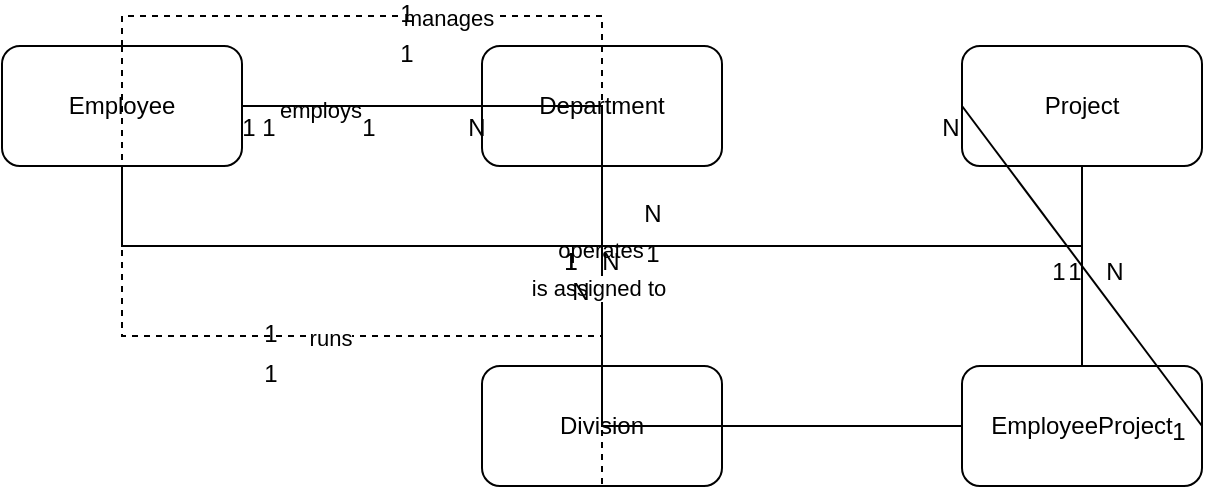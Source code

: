 <mxfile version="23.7.2" type="device">
  <diagram name="Page-1" id="some_unique_id">
    <mxGraphModel dx="1156" dy="703" grid="1" gridSize="10" guides="1" tooltips="1" connect="1" arrows="1" fold="1" page="1" pageScale="1" pageWidth="850" pageHeight="1100" math="0" shadow="0">
      <root>
        <mxCell id="0"/>
        <mxCell id="1" parent="0"/>
        <mxCell id="2" value="Employee" style="rounded=1;whiteSpace=wrap;html=1;" vertex="1" parent="1">
          <mxGeometry x="40" y="100" width="120" height="60" as="geometry"/>
        </mxCell>
        <mxCell id="3" value="Department" style="rounded=1;whiteSpace=wrap;html=1;" vertex="1" parent="1">
          <mxGeometry x="280" y="100" width="120" height="60" as="geometry"/>
        </mxCell>
        <mxCell id="4" value="Division" style="rounded=1;whiteSpace=wrap;html=1;" vertex="1" parent="1">
          <mxGeometry x="280" y="260" width="120" height="60" as="geometry"/>
        </mxCell>
        <mxCell id="5" value="Project" style="rounded=1;whiteSpace=wrap;html=1;" vertex="1" parent="1">
          <mxGeometry x="520" y="100" width="120" height="60" as="geometry"/>
        </mxCell>
        <mxCell id="6" value="EmployeeProject" style="rounded=1;whiteSpace=wrap;html=1;" vertex="1" parent="1">
          <mxGeometry x="520" y="260" width="120" height="60" as="geometry"/>
        </mxCell>
        <mxCell id="7" value="" style="endArrow=none;html=1;rounded=0;exitX=1;exitY=0.5;exitDx=0;exitDy=0;entryX=0;entryY=0.5;entryDx=0;entryDy=0;" edge="1" parent="1" source="2" target="3">
          <mxGeometry width="50" height="50" relative="1" as="geometry">
            <mxPoint x="210" y="130" as="sourcePoint"/>
            <mxPoint x="260" y="130" as="targetPoint"/>
          </mxGeometry>
        </mxCell>
        <mxCell id="8" value="employs" style="edgeLabel;html=1;align=center;verticalAlign=middle;resizable=0;points=[{x=200,y=130}];" vertex="1" connectable="0" parent="7">
          <mxGeometry x="-0.35" y="-2" relative="1" as="geometry"/>
        </mxCell>
        <mxCell id="9" value="1" style="text;html=1;align=center;verticalAlign=middle;resizable=0;points=[];" vertex="1" parent="7">
          <mxGeometry x="-0.95" y="-11" relative="1" as="geometry"/>
        </mxCell>
        <mxCell id="10" value="N" style="text;html=1;align=center;verticalAlign=middle;resizable=0;points=[];" vertex="1" parent="7">
          <mxGeometry x="0.95" y="-11" relative="1" as="geometry"/>
        </mxCell>
        <mxCell id="11" value="" style="endArrow=none;html=1;rounded=0;exitX=0.5;exitY=1;exitDx=0;exitDy=0;entryX=0.5;entryY=0;entryDx=0;entryDy=0;" edge="1" parent="1" source="3" target="4">
          <mxGeometry width="50" height="50" relative="1" as="geometry">
            <mxPoint x="340" y="200" as="sourcePoint"/>
            <mxPoint x="340" y="260" as="targetPoint"/>
          </mxGeometry>
        </mxCell>
        <mxCell id="12" value="operates" style="edgeLabel;html=1;align=center;verticalAlign=middle;resizable=0;points=[{x=340,y=210}];" vertex="1" connectable="0" parent="11">
          <mxGeometry x="-0.16" y="-1" relative="1" as="geometry"/>
        </mxCell>
        <mxCell id="13" value="1" style="text;html=1;align=center;verticalAlign=middle;resizable=0;points=[];" vertex="1" parent="11">
          <mxGeometry x="-0.05" y="-16" relative="1" as="geometry"/>
        </mxCell>
        <mxCell id="14" value="N" style="text;html=1;align=center;verticalAlign=middle;resizable=0;points=[];" vertex="1" parent="11">
          <mxGeometry x="-0.05" y="4" relative="1" as="geometry"/>
        </mxCell>
        <mxCell id="15" value="" style="endArrow=none;html=1;rounded=0;exitX=1;exitY=0.5;exitDx=0;exitDy=0;entryX=0;entryY=0.5;entryDx=0;entryDy=0;" edge="1" parent="1" source="2" target="6">
          <mxGeometry width="50" height="50" relative="1" as="geometry">
            <mxPoint x="210" y="290" as="sourcePoint"/>
            <mxPoint x="460" y="290" as="targetPoint"/>
            <Array as="points">
              <mxPoint x="340" y="130"/>
              <mxPoint x="340" y="290"/>
              <mxPoint x="460" y="290"/>
            </Array>
          </mxGeometry>
        </mxCell>
        <mxCell id="16" value="is assigned to" style="edgeLabel;html=1;align=center;verticalAlign=middle;resizable=0;points=[{x=390,y=210}];" vertex="1" connectable="0" parent="15">
          <mxGeometry x="0.04" y="-2" relative="1" as="geometry"/>
        </mxCell>
        <mxCell id="17" value="N" style="text;html=1;align=center;verticalAlign=middle;resizable=0;points=[];" vertex="1" parent="15">
          <mxGeometry x="0.05" y="-11" relative="1" as="geometry"/>
        </mxCell>
        <mxCell id="18" value="1" style="text;html=1;align=center;verticalAlign=middle;resizable=0;points=[];" vertex="1" parent="15">
          <mxGeometry x="-0.95" y="-11" relative="1" as="geometry"/>
        </mxCell>
        <mxCell id="19" value="" style="endArrow=none;html=1;rounded=0;exitX=0;exitY=0.5;exitDx=0;exitDy=0;entryX=1;entryY=0.5;entryDx=0;entryDy=0;" edge="1" parent="1" source="5" target="6">
          <mxGeometry width="50" height="50" relative="1" as="geometry">
            <mxPoint x="460" y="130" as="sourcePoint"/>
            <mxPoint x="510" y="130" as="targetPoint"/>
          </mxGeometry>
        </mxCell>
        <mxCell id="20" value="N" style="text;html=1;align=center;verticalAlign=middle;resizable=0;points=[];" vertex="1" parent="19">
          <mxGeometry x="-0.95" y="-11" relative="1" as="geometry"/>
        </mxCell>
        <mxCell id="21" value="1" style="text;html=1;align=center;verticalAlign=middle;resizable=0;points=[];" vertex="1" parent="19">
          <mxGeometry x="0.95" y="-11" relative="1" as="geometry"/>
        </mxCell>
        <mxCell id="22" value="" style="endArrow=none;html=1;rounded=0;exitX=0.5;exitY=-0.25;exitDx=0;exitDy=0;entryX=0.5;entryY=1;entryDx=0;entryDy=0;dashed=1;" edge="1" parent="1" source="2" target="3">
          <mxGeometry width="50" height="50" relative="1" as="geometry">
            <mxPoint x="100" y="100" as="sourcePoint"/>
            <mxPoint x="340" y="160" as="targetPoint"/>
            <Array as="points">
              <mxPoint x="100" y="85"/>
              <mxPoint x="340" y="85"/>
            </Array>
          </mxGeometry>
        </mxCell>
        <mxCell id="23" value="manages" style="edgeLabel;html=1;align=center;verticalAlign=middle;resizable=0;points=[{x=220,y=85}];" vertex="1" connectable="0" parent="22">
          <mxGeometry x="0.08" y="-1" relative="1" as="geometry"/>
        </mxCell>
        <mxCell id="24" value="1" style="text;html=1;align=center;verticalAlign=middle;resizable=0;points=[];" vertex="1" parent="22">
          <mxGeometry x="-0.05" y="1" relative="1" as="geometry"/>
        </mxCell>
        <mxCell id="25" value="1" style="text;html=1;align=center;verticalAlign=middle;resizable=0;points=[];" vertex="1" parent="22">
          <mxGeometry x="-0.05" y="-19" relative="1" as="geometry"/>
        </mxCell>
        <mxCell id="26" value="" style="endArrow=none;html=1;rounded=0;exitX=0.5;exitY=-0.25;exitDx=0;exitDy=0;entryX=0.5;entryY=1;entryDx=0;entryDy=0;dashed=1;" edge="1" parent="1" source="2" target="4">
          <mxGeometry width="50" height="50" relative="1" as="geometry">
            <mxPoint x="100" y="100" as="sourcePoint"/>
            <mxPoint x="340" y="260" as="targetPoint"/>
            <Array as="points">
              <mxPoint x="100" y="245"/>
              <mxPoint x="340" y="245"/>
            </Array>
          </mxGeometry>
        </mxCell>
        <mxCell id="27" value="runs" style="edgeLabel;html=1;align=center;verticalAlign=middle;resizable=0;points=[{x=220,y=245}];" vertex="1" connectable="0" parent="26">
          <mxGeometry x="0.08" y="-1" relative="1" as="geometry"/>
        </mxCell>
        <mxCell id="28" value="1" style="text;html=1;align=center;verticalAlign=middle;resizable=0;points=[];" vertex="1" parent="26">
          <mxGeometry x="-0.05" y="1" relative="1" as="geometry"/>
        </mxCell>
        <mxCell id="29" value="1" style="text;html=1;align=center;verticalAlign=middle;resizable=0;points=[];" vertex="1" parent="26">
          <mxGeometry x="-0.05" y="-19" relative="1" as="geometry"/>
        </mxCell>
        <mxCell id="30" value="" style="endArrow=none;html=1;rounded=0;exitX=0.5;exitY=0;exitDx=0;exitDy=0;entryX=0.5;entryY=1;entryDx=0;entryDy=0;" edge="1" parent="1" source="6" target="5">
          <mxGeometry width="50" height="50" relative="1" as="geometry">
            <mxPoint x="580" y="260" as="sourcePoint"/>
            <mxPoint x="580" y="160" as="targetPoint"/>
          </mxGeometry>
        </mxCell>
        <mxCell id="31" value="N" style="text;html=1;align=center;verticalAlign=middle;resizable=0;points=[];" vertex="1" parent="30">
          <mxGeometry x="-0.05" y="-16" relative="1" as="geometry"/>
        </mxCell>
        <mxCell id="32" value="1" style="text;html=1;align=center;verticalAlign=middle;resizable=0;points=[];" vertex="1" parent="30">
          <mxGeometry x="-0.05" y="4" relative="1" as="geometry"/>
        </mxCell>
        <mxCell id="33" value="" style="endArrow=none;html=1;rounded=0;exitX=0.5;exitY=0;exitDx=0;exitDy=0;entryX=0.5;entryY=1;entryDx=0;entryDy=0;" edge="1" parent="1" source="6" target="2">
          <mxGeometry width="50" height="50" relative="1" as="geometry">
            <mxPoint x="580" y="260" as="sourcePoint"/>
            <mxPoint x="100" y="160" as="targetPoint"/>
            <Array as="points">
              <mxPoint x="580" y="200"/>
              <mxPoint x="100" y="200"/>
            </Array>
          </mxGeometry>
        </mxCell>
        <mxCell id="34" value="N" style="text;html=1;align=center;verticalAlign=middle;resizable=0;points=[];" vertex="1" parent="33">
          <mxGeometry x="-0.05" y="-16" relative="1" as="geometry"/>
        </mxCell>
        <mxCell id="35" value="1" style="text;html=1;align=center;verticalAlign=middle;resizable=0;points=[];" vertex="1" parent="33">
          <mxGeometry x="-0.05" y="4" relative="1" as="geometry"/>
        </mxCell>
        <mxCell id="36" value="1" style="text;html=1;align=center;verticalAlign=middle;resizable=0;points=[];" vertex="1" parent="7">
          <mxGeometry x="0.05" y="-11" relative="1" as="geometry"/>
        </mxCell>
        <mxCell id="37" value="1" style="text;html=1;align=center;verticalAlign=middle;resizable=0;points=[];" vertex="1" parent="11">
          <mxGeometry x="-0.05" y="-16" relative="1" as="geometry"/>
        </mxCell>
        <mxCell id="38" value="1" style="text;html=1;align=center;verticalAlign=middle;resizable=0;points=[];" vertex="1" parent="19">
          <mxGeometry x="-0.05" y="-11" relative="1" as="geometry"/>
        </mxCell>
      </root>
    </mxGraphModel>
  </diagram>
</mxfile>